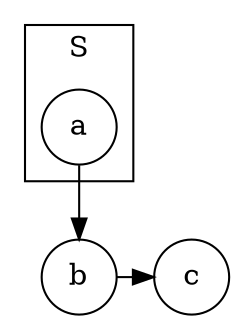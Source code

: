 digraph {
	node [shape=circle];
	subgraph cluster_1 {
		color=black;
 		label="S";
		a;
	}
	a -> b;
	b -> c;
	{rank=same; b c}
}